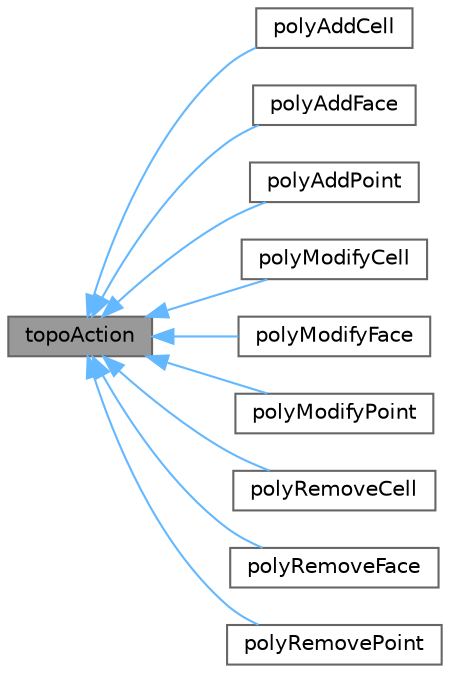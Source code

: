 digraph "topoAction"
{
 // LATEX_PDF_SIZE
  bgcolor="transparent";
  edge [fontname=Helvetica,fontsize=10,labelfontname=Helvetica,labelfontsize=10];
  node [fontname=Helvetica,fontsize=10,shape=box,height=0.2,width=0.4];
  rankdir="LR";
  Node1 [id="Node000001",label="topoAction",height=0.2,width=0.4,color="gray40", fillcolor="grey60", style="filled", fontcolor="black",tooltip="A virtual base class for topological actions."];
  Node1 -> Node2 [id="edge1_Node000001_Node000002",dir="back",color="steelblue1",style="solid",tooltip=" "];
  Node2 [id="Node000002",label="polyAddCell",height=0.2,width=0.4,color="gray40", fillcolor="white", style="filled",URL="$classFoam_1_1polyAddCell.html",tooltip="Class containing data for cell addition."];
  Node1 -> Node3 [id="edge2_Node000001_Node000003",dir="back",color="steelblue1",style="solid",tooltip=" "];
  Node3 [id="Node000003",label="polyAddFace",height=0.2,width=0.4,color="gray40", fillcolor="white", style="filled",URL="$classFoam_1_1polyAddFace.html",tooltip="A face addition data class. A face can be inflated either from a point or from another face and can e..."];
  Node1 -> Node4 [id="edge3_Node000001_Node000004",dir="back",color="steelblue1",style="solid",tooltip=" "];
  Node4 [id="Node000004",label="polyAddPoint",height=0.2,width=0.4,color="gray40", fillcolor="white", style="filled",URL="$classFoam_1_1polyAddPoint.html",tooltip="Class containing data for point addition."];
  Node1 -> Node5 [id="edge4_Node000001_Node000005",dir="back",color="steelblue1",style="solid",tooltip=" "];
  Node5 [id="Node000005",label="polyModifyCell",height=0.2,width=0.4,color="gray40", fillcolor="white", style="filled",URL="$classFoam_1_1polyModifyCell.html",tooltip="Class describing modification of a cell."];
  Node1 -> Node6 [id="edge5_Node000001_Node000006",dir="back",color="steelblue1",style="solid",tooltip=" "];
  Node6 [id="Node000006",label="polyModifyFace",height=0.2,width=0.4,color="gray40", fillcolor="white", style="filled",URL="$classFoam_1_1polyModifyFace.html",tooltip="Class describing modification of a face."];
  Node1 -> Node7 [id="edge6_Node000001_Node000007",dir="back",color="steelblue1",style="solid",tooltip=" "];
  Node7 [id="Node000007",label="polyModifyPoint",height=0.2,width=0.4,color="gray40", fillcolor="white", style="filled",URL="$classFoam_1_1polyModifyPoint.html",tooltip="Class describing modification of a point."];
  Node1 -> Node8 [id="edge7_Node000001_Node000008",dir="back",color="steelblue1",style="solid",tooltip=" "];
  Node8 [id="Node000008",label="polyRemoveCell",height=0.2,width=0.4,color="gray40", fillcolor="white", style="filled",URL="$classFoam_1_1polyRemoveCell.html",tooltip="Class containing data for cell removal."];
  Node1 -> Node9 [id="edge8_Node000001_Node000009",dir="back",color="steelblue1",style="solid",tooltip=" "];
  Node9 [id="Node000009",label="polyRemoveFace",height=0.2,width=0.4,color="gray40", fillcolor="white", style="filled",URL="$classFoam_1_1polyRemoveFace.html",tooltip="Class containing data for face removal."];
  Node1 -> Node10 [id="edge9_Node000001_Node000010",dir="back",color="steelblue1",style="solid",tooltip=" "];
  Node10 [id="Node000010",label="polyRemovePoint",height=0.2,width=0.4,color="gray40", fillcolor="white", style="filled",URL="$classFoam_1_1polyRemovePoint.html",tooltip="Class containing data for point removal."];
}
